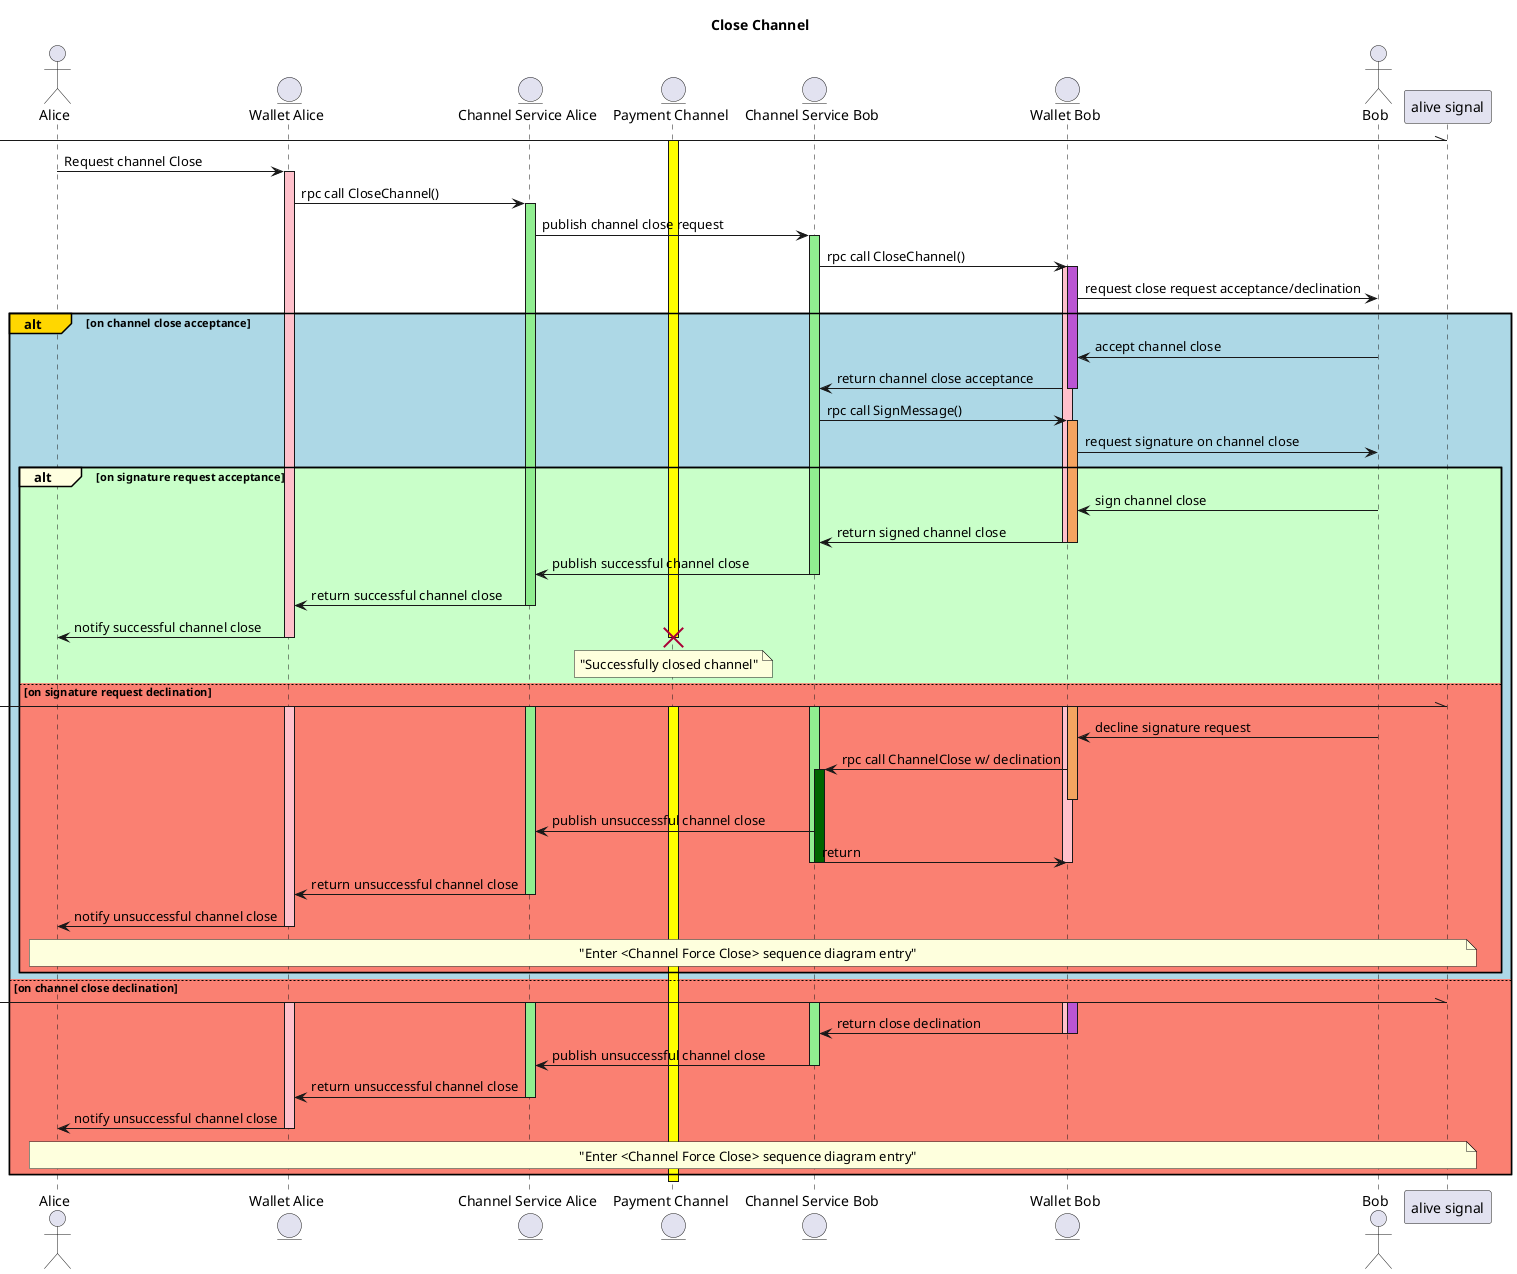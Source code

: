 @startuml
actor Alice as A
entity "Wallet Alice" as WA
entity "Channel Service Alice" as CSA
entity "Payment Channel" as PC
entity "Channel Service Bob" as CSB
entity "Wallet Bob" as WB
actor Bob as B

title Close Channel

[-\\ "alive signal"
activate PC #yellow
A -> WA : Request channel Close
activate WA #pink
WA -> CSA : rpc call CloseChannel()
activate CSA #lightgreen
CSA -> CSB : publish channel close request
activate CSB #lightgreen
CSB -> WB : rpc call CloseChannel()
activate WB #pink
activate WB #mediumorchid
WB -> B : request close request acceptance/declination
alt#gold #lightblue on channel close acceptance
  B -> WB : accept channel close
  WB -> CSB : return channel close acceptance
  deactivate WB
  CSB -> WB : rpc call SignMessage()
  activate WB #sandybrown
  WB -> B : request signature on channel close
  alt#lightyellow #technology  on signature request acceptance
    B -> WB : sign channel close
    WB -> CSB : return signed channel close
    deactivate WB
    deactivate WB
    CSB -> CSA : publish successful channel close
    deactivate CSB
    CSA -> WA : return successful channel close
    deactivate CSA
    WA -> A : notify successful channel close
    deactivate WA
    note over PC: "Successfully closed channel"
    destroy PC
  else #salmon on signature request declination
    [-\\ "alive signal"
    activate WB #pink
    activate WB #sandybrown
    activate CSB #lightgreen
    activate WA #pink
    activate CSA #lightgreen
    activate PC #yellow
    B -> WB : decline signature request
    WB -> CSB : rpc call ChannelClose w/ declination
    activate CSB #darkgreen
    deactivate WB
    CSB -> CSA : publish unsuccessful channel close
    CSB -> WB : return
    deactivate CSB
    deactivate CSB
    deactivate WB
    CSA -> WA : return unsuccessful channel close
    deactivate CSA
    WA -> A : notify unsuccessful channel close
    deactivate WA
    note across: "Enter <Channel Force Close> sequence diagram entry"
  end
else #salmon on channel close declination
  [-\\ "alive signal"
  activate WB #pink
  activate WB #mediumorchid
  activate CSB #lightgreen
  activate WA #pink
  activate CSA #lightgreen
  WB -> CSB : return close declination
  deactivate WB
  deactivate WB
  CSB -> CSA : publish unsuccessful channel close
  deactivate CSB
  CSA -> WA : return unsuccessful channel close
  deactivate CSA
  WA -> A : notify unsuccessful channel close
  deactivate WA
  note across: "Enter <Channel Force Close> sequence diagram entry"
end
deactivate PC


@enduml

